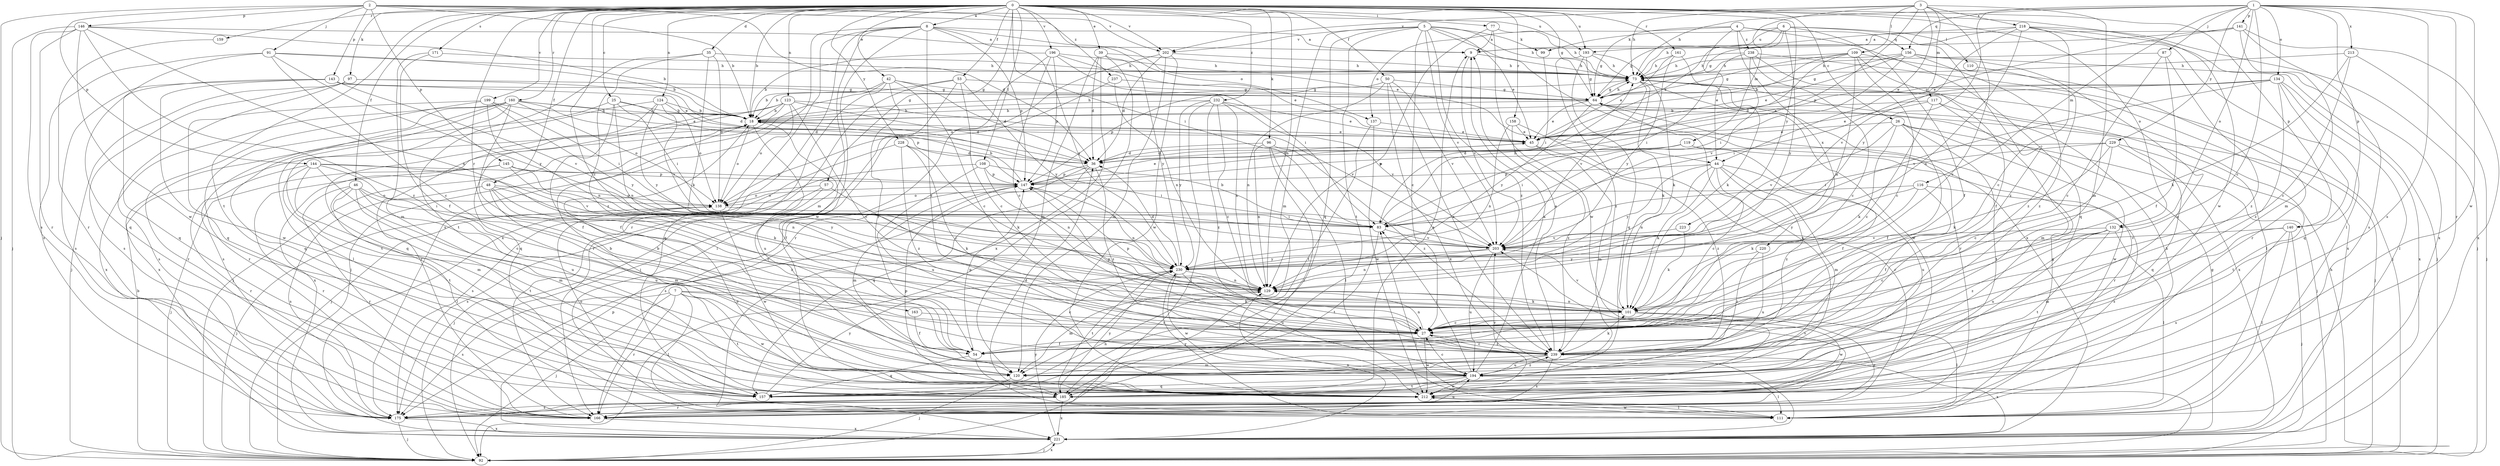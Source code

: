 strict digraph  {
0;
1;
2;
3;
4;
5;
6;
7;
8;
9;
18;
25;
26;
27;
35;
36;
39;
42;
44;
45;
46;
48;
50;
53;
54;
57;
64;
73;
77;
83;
87;
91;
92;
96;
97;
99;
101;
108;
109;
110;
111;
116;
117;
119;
120;
123;
124;
129;
132;
134;
137;
138;
140;
141;
143;
144;
145;
146;
147;
156;
157;
158;
159;
160;
161;
163;
166;
171;
175;
185;
193;
194;
196;
199;
202;
203;
212;
213;
218;
220;
221;
223;
228;
229;
230;
232;
237;
238;
239;
0 -> 8  [label=a];
0 -> 18  [label=b];
0 -> 25  [label=c];
0 -> 26  [label=c];
0 -> 27  [label=c];
0 -> 35  [label=d];
0 -> 39  [label=e];
0 -> 42  [label=e];
0 -> 46  [label=f];
0 -> 48  [label=f];
0 -> 50  [label=f];
0 -> 53  [label=f];
0 -> 57  [label=g];
0 -> 64  [label=g];
0 -> 77  [label=i];
0 -> 83  [label=i];
0 -> 96  [label=k];
0 -> 97  [label=k];
0 -> 108  [label=l];
0 -> 123  [label=n];
0 -> 124  [label=n];
0 -> 129  [label=n];
0 -> 132  [label=o];
0 -> 140  [label=p];
0 -> 158  [label=r];
0 -> 159  [label=r];
0 -> 160  [label=r];
0 -> 161  [label=r];
0 -> 163  [label=r];
0 -> 171  [label=s];
0 -> 185  [label=t];
0 -> 193  [label=u];
0 -> 196  [label=v];
0 -> 199  [label=v];
0 -> 202  [label=v];
0 -> 212  [label=w];
0 -> 223  [label=y];
0 -> 228  [label=y];
0 -> 232  [label=z];
0 -> 237  [label=z];
1 -> 27  [label=c];
1 -> 73  [label=h];
1 -> 87  [label=j];
1 -> 116  [label=m];
1 -> 132  [label=o];
1 -> 134  [label=o];
1 -> 140  [label=p];
1 -> 141  [label=p];
1 -> 156  [label=q];
1 -> 166  [label=r];
1 -> 175  [label=s];
1 -> 212  [label=w];
1 -> 213  [label=x];
1 -> 229  [label=y];
1 -> 230  [label=y];
2 -> 18  [label=b];
2 -> 36  [label=d];
2 -> 44  [label=e];
2 -> 91  [label=j];
2 -> 92  [label=j];
2 -> 143  [label=p];
2 -> 144  [label=p];
2 -> 145  [label=p];
2 -> 146  [label=p];
2 -> 193  [label=u];
2 -> 202  [label=v];
3 -> 27  [label=c];
3 -> 44  [label=e];
3 -> 73  [label=h];
3 -> 109  [label=l];
3 -> 117  [label=m];
3 -> 119  [label=m];
3 -> 120  [label=m];
3 -> 147  [label=p];
3 -> 202  [label=v];
3 -> 218  [label=x];
4 -> 44  [label=e];
4 -> 64  [label=g];
4 -> 137  [label=o];
4 -> 156  [label=q];
4 -> 157  [label=q];
4 -> 220  [label=x];
4 -> 238  [label=z];
5 -> 27  [label=c];
5 -> 45  [label=e];
5 -> 73  [label=h];
5 -> 99  [label=k];
5 -> 120  [label=m];
5 -> 157  [label=q];
5 -> 185  [label=t];
5 -> 202  [label=v];
5 -> 203  [label=v];
5 -> 221  [label=x];
5 -> 239  [label=z];
6 -> 45  [label=e];
6 -> 54  [label=f];
6 -> 64  [label=g];
6 -> 99  [label=k];
6 -> 110  [label=l];
6 -> 193  [label=u];
6 -> 230  [label=y];
6 -> 239  [label=z];
7 -> 27  [label=c];
7 -> 92  [label=j];
7 -> 101  [label=k];
7 -> 111  [label=l];
7 -> 166  [label=r];
7 -> 175  [label=s];
7 -> 185  [label=t];
7 -> 212  [label=w];
8 -> 9  [label=a];
8 -> 120  [label=m];
8 -> 137  [label=o];
8 -> 147  [label=p];
8 -> 166  [label=r];
8 -> 175  [label=s];
8 -> 212  [label=w];
8 -> 221  [label=x];
8 -> 230  [label=y];
8 -> 239  [label=z];
9 -> 73  [label=h];
9 -> 203  [label=v];
18 -> 45  [label=e];
18 -> 54  [label=f];
18 -> 73  [label=h];
18 -> 138  [label=o];
18 -> 194  [label=u];
18 -> 221  [label=x];
25 -> 18  [label=b];
25 -> 54  [label=f];
25 -> 83  [label=i];
25 -> 129  [label=n];
25 -> 147  [label=p];
25 -> 175  [label=s];
26 -> 45  [label=e];
26 -> 54  [label=f];
26 -> 92  [label=j];
26 -> 101  [label=k];
26 -> 185  [label=t];
26 -> 203  [label=v];
26 -> 212  [label=w];
27 -> 54  [label=f];
27 -> 129  [label=n];
27 -> 147  [label=p];
27 -> 212  [label=w];
27 -> 239  [label=z];
35 -> 73  [label=h];
35 -> 101  [label=k];
35 -> 138  [label=o];
35 -> 185  [label=t];
35 -> 239  [label=z];
36 -> 147  [label=p];
36 -> 157  [label=q];
36 -> 175  [label=s];
36 -> 239  [label=z];
39 -> 36  [label=d];
39 -> 73  [label=h];
39 -> 92  [label=j];
39 -> 120  [label=m];
39 -> 221  [label=x];
39 -> 230  [label=y];
42 -> 18  [label=b];
42 -> 27  [label=c];
42 -> 36  [label=d];
42 -> 54  [label=f];
42 -> 64  [label=g];
42 -> 92  [label=j];
42 -> 157  [label=q];
44 -> 27  [label=c];
44 -> 101  [label=k];
44 -> 120  [label=m];
44 -> 129  [label=n];
44 -> 147  [label=p];
44 -> 194  [label=u];
44 -> 230  [label=y];
44 -> 239  [label=z];
45 -> 36  [label=d];
45 -> 120  [label=m];
45 -> 239  [label=z];
46 -> 83  [label=i];
46 -> 111  [label=l];
46 -> 120  [label=m];
46 -> 138  [label=o];
46 -> 166  [label=r];
46 -> 185  [label=t];
46 -> 194  [label=u];
48 -> 27  [label=c];
48 -> 120  [label=m];
48 -> 138  [label=o];
48 -> 175  [label=s];
48 -> 230  [label=y];
48 -> 239  [label=z];
50 -> 64  [label=g];
50 -> 129  [label=n];
50 -> 147  [label=p];
50 -> 203  [label=v];
50 -> 221  [label=x];
50 -> 239  [label=z];
53 -> 18  [label=b];
53 -> 27  [label=c];
53 -> 64  [label=g];
53 -> 111  [label=l];
53 -> 166  [label=r];
53 -> 230  [label=y];
54 -> 111  [label=l];
54 -> 147  [label=p];
54 -> 157  [label=q];
57 -> 92  [label=j];
57 -> 101  [label=k];
57 -> 138  [label=o];
57 -> 175  [label=s];
64 -> 18  [label=b];
64 -> 45  [label=e];
64 -> 73  [label=h];
64 -> 194  [label=u];
64 -> 221  [label=x];
64 -> 230  [label=y];
73 -> 64  [label=g];
73 -> 101  [label=k];
73 -> 111  [label=l];
73 -> 166  [label=r];
73 -> 203  [label=v];
73 -> 212  [label=w];
77 -> 9  [label=a];
77 -> 73  [label=h];
77 -> 129  [label=n];
77 -> 212  [label=w];
83 -> 73  [label=h];
83 -> 185  [label=t];
83 -> 203  [label=v];
87 -> 27  [label=c];
87 -> 54  [label=f];
87 -> 73  [label=h];
87 -> 239  [label=z];
91 -> 18  [label=b];
91 -> 27  [label=c];
91 -> 73  [label=h];
91 -> 157  [label=q];
91 -> 175  [label=s];
91 -> 230  [label=y];
92 -> 18  [label=b];
92 -> 73  [label=h];
92 -> 83  [label=i];
92 -> 221  [label=x];
96 -> 36  [label=d];
96 -> 111  [label=l];
96 -> 129  [label=n];
96 -> 166  [label=r];
96 -> 239  [label=z];
97 -> 36  [label=d];
97 -> 64  [label=g];
97 -> 92  [label=j];
97 -> 157  [label=q];
97 -> 175  [label=s];
99 -> 83  [label=i];
101 -> 27  [label=c];
101 -> 111  [label=l];
101 -> 129  [label=n];
101 -> 147  [label=p];
101 -> 166  [label=r];
101 -> 203  [label=v];
101 -> 212  [label=w];
108 -> 83  [label=i];
108 -> 129  [label=n];
108 -> 147  [label=p];
108 -> 175  [label=s];
108 -> 194  [label=u];
109 -> 18  [label=b];
109 -> 27  [label=c];
109 -> 36  [label=d];
109 -> 54  [label=f];
109 -> 64  [label=g];
109 -> 73  [label=h];
109 -> 129  [label=n];
109 -> 166  [label=r];
110 -> 239  [label=z];
111 -> 64  [label=g];
111 -> 73  [label=h];
111 -> 212  [label=w];
111 -> 230  [label=y];
116 -> 54  [label=f];
116 -> 101  [label=k];
116 -> 138  [label=o];
116 -> 175  [label=s];
116 -> 230  [label=y];
117 -> 18  [label=b];
117 -> 27  [label=c];
117 -> 45  [label=e];
117 -> 92  [label=j];
117 -> 120  [label=m];
119 -> 36  [label=d];
119 -> 54  [label=f];
119 -> 83  [label=i];
119 -> 147  [label=p];
119 -> 166  [label=r];
120 -> 18  [label=b];
120 -> 92  [label=j];
123 -> 18  [label=b];
123 -> 27  [label=c];
123 -> 36  [label=d];
123 -> 92  [label=j];
123 -> 138  [label=o];
123 -> 157  [label=q];
123 -> 166  [label=r];
123 -> 203  [label=v];
124 -> 18  [label=b];
124 -> 138  [label=o];
124 -> 157  [label=q];
124 -> 203  [label=v];
124 -> 221  [label=x];
124 -> 230  [label=y];
129 -> 101  [label=k];
129 -> 120  [label=m];
132 -> 27  [label=c];
132 -> 111  [label=l];
132 -> 185  [label=t];
132 -> 194  [label=u];
132 -> 203  [label=v];
132 -> 239  [label=z];
134 -> 45  [label=e];
134 -> 64  [label=g];
134 -> 83  [label=i];
134 -> 111  [label=l];
134 -> 157  [label=q];
134 -> 203  [label=v];
134 -> 221  [label=x];
134 -> 239  [label=z];
137 -> 45  [label=e];
137 -> 185  [label=t];
137 -> 212  [label=w];
138 -> 83  [label=i];
138 -> 92  [label=j];
138 -> 212  [label=w];
140 -> 92  [label=j];
140 -> 111  [label=l];
140 -> 120  [label=m];
140 -> 175  [label=s];
140 -> 203  [label=v];
141 -> 9  [label=a];
141 -> 45  [label=e];
141 -> 64  [label=g];
141 -> 120  [label=m];
141 -> 175  [label=s];
141 -> 221  [label=x];
143 -> 45  [label=e];
143 -> 64  [label=g];
143 -> 157  [label=q];
143 -> 175  [label=s];
143 -> 203  [label=v];
143 -> 212  [label=w];
144 -> 27  [label=c];
144 -> 120  [label=m];
144 -> 147  [label=p];
144 -> 166  [label=r];
144 -> 185  [label=t];
144 -> 194  [label=u];
144 -> 203  [label=v];
145 -> 92  [label=j];
145 -> 101  [label=k];
145 -> 129  [label=n];
145 -> 147  [label=p];
145 -> 166  [label=r];
146 -> 9  [label=a];
146 -> 18  [label=b];
146 -> 92  [label=j];
146 -> 129  [label=n];
146 -> 166  [label=r];
146 -> 175  [label=s];
146 -> 212  [label=w];
146 -> 239  [label=z];
147 -> 18  [label=b];
147 -> 45  [label=e];
147 -> 120  [label=m];
147 -> 129  [label=n];
147 -> 138  [label=o];
156 -> 45  [label=e];
156 -> 64  [label=g];
156 -> 73  [label=h];
156 -> 83  [label=i];
156 -> 92  [label=j];
156 -> 194  [label=u];
156 -> 239  [label=z];
157 -> 129  [label=n];
157 -> 138  [label=o];
157 -> 230  [label=y];
158 -> 45  [label=e];
158 -> 129  [label=n];
158 -> 166  [label=r];
158 -> 239  [label=z];
159 -> 166  [label=r];
160 -> 18  [label=b];
160 -> 36  [label=d];
160 -> 45  [label=e];
160 -> 54  [label=f];
160 -> 111  [label=l];
160 -> 138  [label=o];
160 -> 157  [label=q];
160 -> 166  [label=r];
160 -> 185  [label=t];
160 -> 221  [label=x];
161 -> 45  [label=e];
161 -> 73  [label=h];
161 -> 101  [label=k];
161 -> 230  [label=y];
163 -> 27  [label=c];
163 -> 54  [label=f];
166 -> 194  [label=u];
166 -> 203  [label=v];
166 -> 221  [label=x];
171 -> 54  [label=f];
171 -> 73  [label=h];
171 -> 120  [label=m];
175 -> 92  [label=j];
175 -> 221  [label=x];
185 -> 9  [label=a];
185 -> 166  [label=r];
185 -> 175  [label=s];
185 -> 221  [label=x];
185 -> 230  [label=y];
193 -> 64  [label=g];
193 -> 73  [label=h];
193 -> 101  [label=k];
193 -> 157  [label=q];
193 -> 239  [label=z];
194 -> 9  [label=a];
194 -> 18  [label=b];
194 -> 27  [label=c];
194 -> 83  [label=i];
194 -> 111  [label=l];
194 -> 157  [label=q];
194 -> 185  [label=t];
194 -> 212  [label=w];
194 -> 239  [label=z];
196 -> 18  [label=b];
196 -> 27  [label=c];
196 -> 45  [label=e];
196 -> 73  [label=h];
196 -> 83  [label=i];
196 -> 147  [label=p];
196 -> 166  [label=r];
199 -> 18  [label=b];
199 -> 83  [label=i];
199 -> 129  [label=n];
199 -> 166  [label=r];
199 -> 175  [label=s];
199 -> 230  [label=y];
202 -> 36  [label=d];
202 -> 73  [label=h];
202 -> 120  [label=m];
202 -> 138  [label=o];
202 -> 212  [label=w];
203 -> 18  [label=b];
203 -> 129  [label=n];
203 -> 194  [label=u];
203 -> 230  [label=y];
212 -> 36  [label=d];
212 -> 111  [label=l];
212 -> 138  [label=o];
212 -> 147  [label=p];
212 -> 203  [label=v];
213 -> 27  [label=c];
213 -> 73  [label=h];
213 -> 92  [label=j];
213 -> 101  [label=k];
218 -> 9  [label=a];
218 -> 27  [label=c];
218 -> 73  [label=h];
218 -> 92  [label=j];
218 -> 111  [label=l];
218 -> 129  [label=n];
218 -> 203  [label=v];
218 -> 221  [label=x];
220 -> 194  [label=u];
220 -> 230  [label=y];
220 -> 239  [label=z];
221 -> 64  [label=g];
221 -> 92  [label=j];
221 -> 129  [label=n];
221 -> 147  [label=p];
221 -> 230  [label=y];
223 -> 101  [label=k];
223 -> 203  [label=v];
228 -> 27  [label=c];
228 -> 36  [label=d];
228 -> 92  [label=j];
228 -> 101  [label=k];
228 -> 239  [label=z];
229 -> 27  [label=c];
229 -> 36  [label=d];
229 -> 83  [label=i];
229 -> 101  [label=k];
229 -> 157  [label=q];
229 -> 185  [label=t];
230 -> 36  [label=d];
230 -> 129  [label=n];
230 -> 185  [label=t];
230 -> 194  [label=u];
230 -> 212  [label=w];
232 -> 18  [label=b];
232 -> 27  [label=c];
232 -> 45  [label=e];
232 -> 92  [label=j];
232 -> 129  [label=n];
232 -> 203  [label=v];
232 -> 230  [label=y];
232 -> 239  [label=z];
237 -> 64  [label=g];
237 -> 92  [label=j];
237 -> 129  [label=n];
238 -> 27  [label=c];
238 -> 73  [label=h];
238 -> 83  [label=i];
238 -> 92  [label=j];
238 -> 203  [label=v];
238 -> 221  [label=x];
239 -> 9  [label=a];
239 -> 27  [label=c];
239 -> 101  [label=k];
239 -> 120  [label=m];
239 -> 175  [label=s];
239 -> 194  [label=u];
239 -> 221  [label=x];
}
